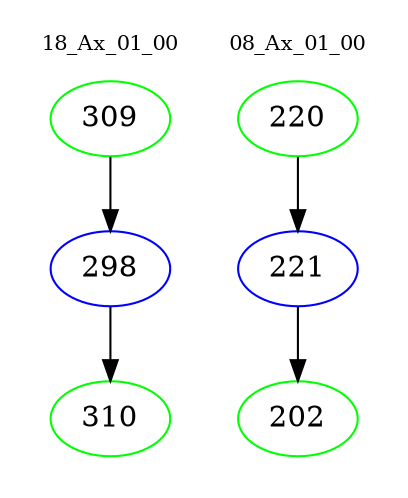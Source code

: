 digraph{
subgraph cluster_0 {
color = white
label = "18_Ax_01_00";
fontsize=10;
T0_309 [label="309", color="green"]
T0_309 -> T0_298 [color="black"]
T0_298 [label="298", color="blue"]
T0_298 -> T0_310 [color="black"]
T0_310 [label="310", color="green"]
}
subgraph cluster_1 {
color = white
label = "08_Ax_01_00";
fontsize=10;
T1_220 [label="220", color="green"]
T1_220 -> T1_221 [color="black"]
T1_221 [label="221", color="blue"]
T1_221 -> T1_202 [color="black"]
T1_202 [label="202", color="green"]
}
}
